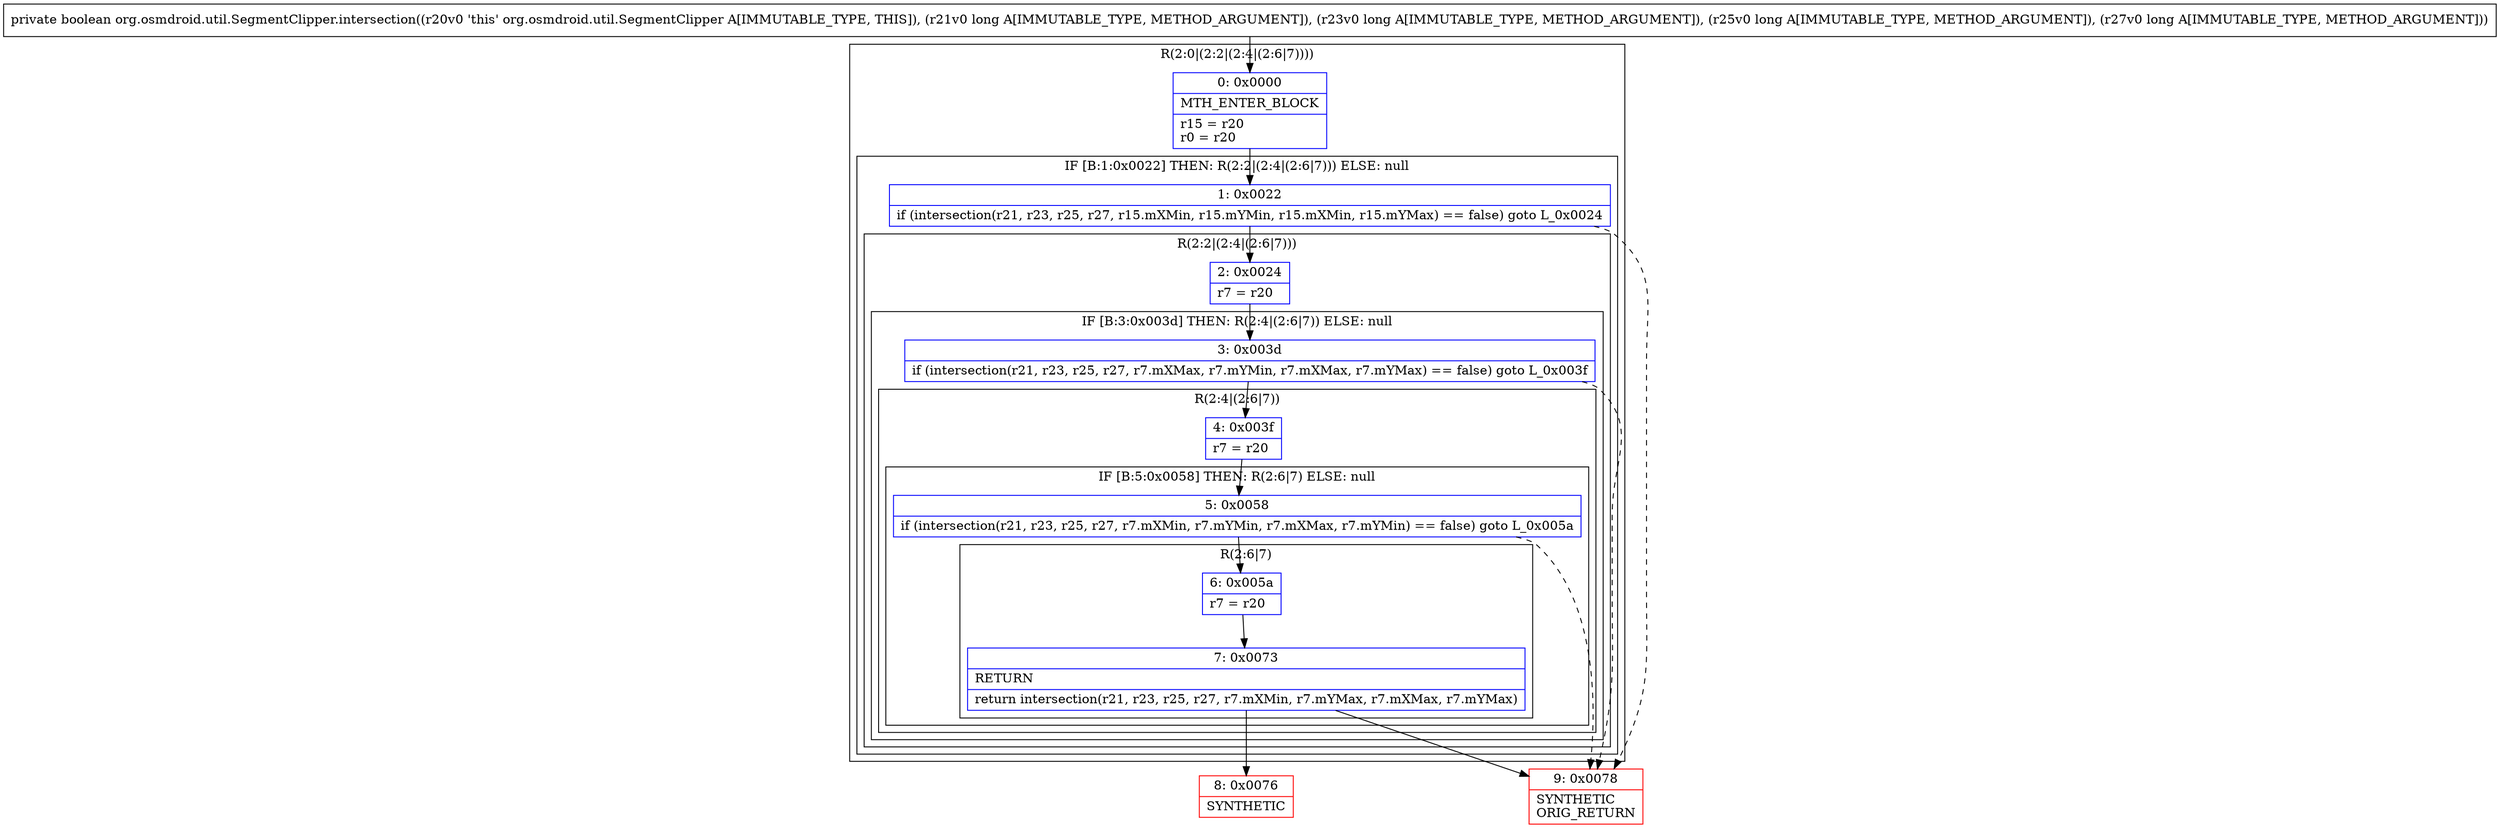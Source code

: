 digraph "CFG fororg.osmdroid.util.SegmentClipper.intersection(JJJJ)Z" {
subgraph cluster_Region_650672319 {
label = "R(2:0|(2:2|(2:4|(2:6|7))))";
node [shape=record,color=blue];
Node_0 [shape=record,label="{0\:\ 0x0000|MTH_ENTER_BLOCK\l|r15 = r20\lr0 = r20\l}"];
subgraph cluster_IfRegion_1953448097 {
label = "IF [B:1:0x0022] THEN: R(2:2|(2:4|(2:6|7))) ELSE: null";
node [shape=record,color=blue];
Node_1 [shape=record,label="{1\:\ 0x0022|if (intersection(r21, r23, r25, r27, r15.mXMin, r15.mYMin, r15.mXMin, r15.mYMax) == false) goto L_0x0024\l}"];
subgraph cluster_Region_182669036 {
label = "R(2:2|(2:4|(2:6|7)))";
node [shape=record,color=blue];
Node_2 [shape=record,label="{2\:\ 0x0024|r7 = r20\l}"];
subgraph cluster_IfRegion_133365857 {
label = "IF [B:3:0x003d] THEN: R(2:4|(2:6|7)) ELSE: null";
node [shape=record,color=blue];
Node_3 [shape=record,label="{3\:\ 0x003d|if (intersection(r21, r23, r25, r27, r7.mXMax, r7.mYMin, r7.mXMax, r7.mYMax) == false) goto L_0x003f\l}"];
subgraph cluster_Region_1654361504 {
label = "R(2:4|(2:6|7))";
node [shape=record,color=blue];
Node_4 [shape=record,label="{4\:\ 0x003f|r7 = r20\l}"];
subgraph cluster_IfRegion_1828692762 {
label = "IF [B:5:0x0058] THEN: R(2:6|7) ELSE: null";
node [shape=record,color=blue];
Node_5 [shape=record,label="{5\:\ 0x0058|if (intersection(r21, r23, r25, r27, r7.mXMin, r7.mYMin, r7.mXMax, r7.mYMin) == false) goto L_0x005a\l}"];
subgraph cluster_Region_2096829511 {
label = "R(2:6|7)";
node [shape=record,color=blue];
Node_6 [shape=record,label="{6\:\ 0x005a|r7 = r20\l}"];
Node_7 [shape=record,label="{7\:\ 0x0073|RETURN\l|return intersection(r21, r23, r25, r27, r7.mXMin, r7.mYMax, r7.mXMax, r7.mYMax)\l}"];
}
}
}
}
}
}
}
Node_8 [shape=record,color=red,label="{8\:\ 0x0076|SYNTHETIC\l}"];
Node_9 [shape=record,color=red,label="{9\:\ 0x0078|SYNTHETIC\lORIG_RETURN\l}"];
MethodNode[shape=record,label="{private boolean org.osmdroid.util.SegmentClipper.intersection((r20v0 'this' org.osmdroid.util.SegmentClipper A[IMMUTABLE_TYPE, THIS]), (r21v0 long A[IMMUTABLE_TYPE, METHOD_ARGUMENT]), (r23v0 long A[IMMUTABLE_TYPE, METHOD_ARGUMENT]), (r25v0 long A[IMMUTABLE_TYPE, METHOD_ARGUMENT]), (r27v0 long A[IMMUTABLE_TYPE, METHOD_ARGUMENT])) }"];
MethodNode -> Node_0;
Node_0 -> Node_1;
Node_1 -> Node_2;
Node_1 -> Node_9[style=dashed];
Node_2 -> Node_3;
Node_3 -> Node_4;
Node_3 -> Node_9[style=dashed];
Node_4 -> Node_5;
Node_5 -> Node_6;
Node_5 -> Node_9[style=dashed];
Node_6 -> Node_7;
Node_7 -> Node_8;
Node_7 -> Node_9;
}

